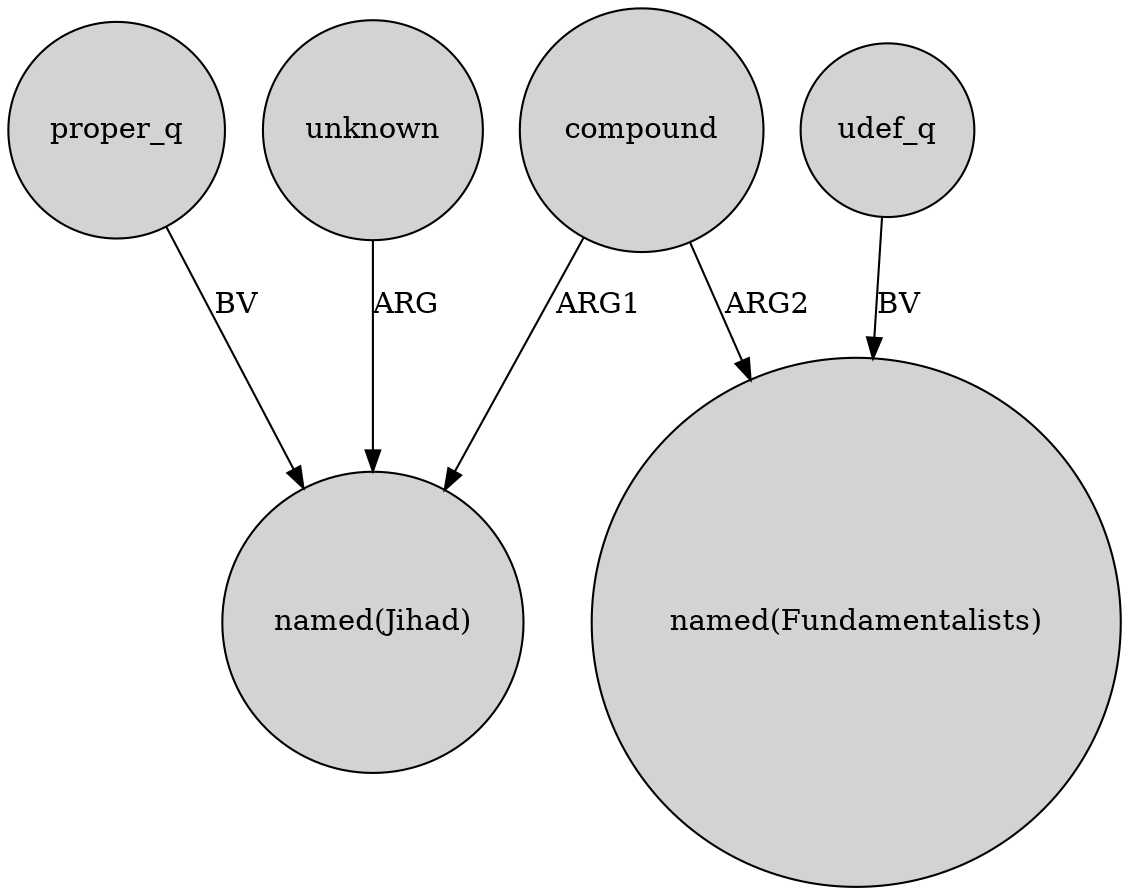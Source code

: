 digraph {
	node [shape=circle style=filled]
	compound -> "named(Jihad)" [label=ARG1]
	proper_q -> "named(Jihad)" [label=BV]
	udef_q -> "named(Fundamentalists)" [label=BV]
	unknown -> "named(Jihad)" [label=ARG]
	compound -> "named(Fundamentalists)" [label=ARG2]
}
